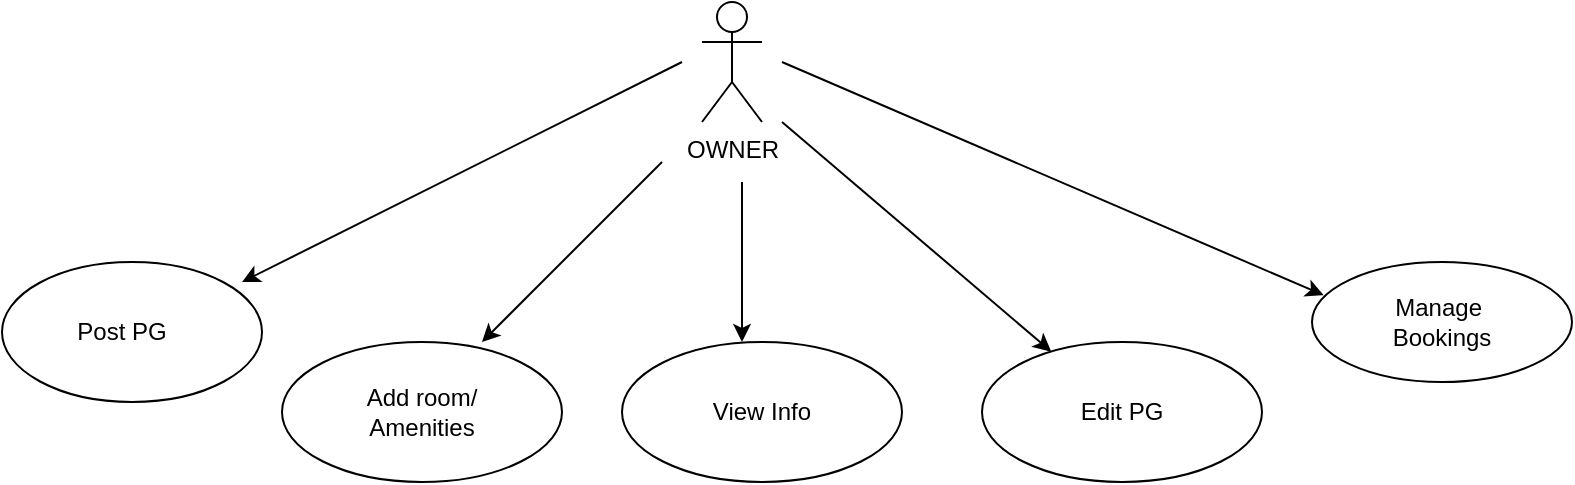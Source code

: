 <mxfile version="24.8.4">
  <diagram name="Page-1" id="Wm3QknDa_GO_ExQg4IXF">
    <mxGraphModel dx="1050" dy="557" grid="1" gridSize="10" guides="1" tooltips="1" connect="1" arrows="1" fold="1" page="1" pageScale="1" pageWidth="850" pageHeight="1100" math="0" shadow="0">
      <root>
        <mxCell id="0" />
        <mxCell id="1" parent="0" />
        <mxCell id="R9kmmKXREx6w3i0VIAxg-1" value="OWNER" style="shape=umlActor;verticalLabelPosition=bottom;verticalAlign=top;html=1;outlineConnect=0;" parent="1" vertex="1">
          <mxGeometry x="380" y="80" width="30" height="60" as="geometry" />
        </mxCell>
        <mxCell id="R9kmmKXREx6w3i0VIAxg-2" value="" style="ellipse;whiteSpace=wrap;html=1;" parent="1" vertex="1">
          <mxGeometry x="340" y="250" width="140" height="70" as="geometry" />
        </mxCell>
        <mxCell id="R9kmmKXREx6w3i0VIAxg-3" value="" style="ellipse;whiteSpace=wrap;html=1;" parent="1" vertex="1">
          <mxGeometry x="170" y="250" width="140" height="70" as="geometry" />
        </mxCell>
        <mxCell id="R9kmmKXREx6w3i0VIAxg-4" value="" style="ellipse;whiteSpace=wrap;html=1;" parent="1" vertex="1">
          <mxGeometry x="30" y="210" width="130" height="70" as="geometry" />
        </mxCell>
        <mxCell id="R9kmmKXREx6w3i0VIAxg-5" value="" style="ellipse;whiteSpace=wrap;html=1;" parent="1" vertex="1">
          <mxGeometry x="520" y="250" width="140" height="70" as="geometry" />
        </mxCell>
        <mxCell id="R9kmmKXREx6w3i0VIAxg-6" value="" style="endArrow=classic;html=1;rounded=0;" parent="1" edge="1">
          <mxGeometry width="50" height="50" relative="1" as="geometry">
            <mxPoint x="370" y="110" as="sourcePoint" />
            <mxPoint x="150" y="220" as="targetPoint" />
          </mxGeometry>
        </mxCell>
        <mxCell id="R9kmmKXREx6w3i0VIAxg-7" value="" style="endArrow=classic;html=1;rounded=0;" parent="1" edge="1">
          <mxGeometry width="50" height="50" relative="1" as="geometry">
            <mxPoint x="400" y="170" as="sourcePoint" />
            <mxPoint x="400" y="250" as="targetPoint" />
            <Array as="points">
              <mxPoint x="400" y="220" />
            </Array>
          </mxGeometry>
        </mxCell>
        <mxCell id="R9kmmKXREx6w3i0VIAxg-8" value="" style="endArrow=classic;html=1;rounded=0;" parent="1" edge="1">
          <mxGeometry width="50" height="50" relative="1" as="geometry">
            <mxPoint x="360" y="160" as="sourcePoint" />
            <mxPoint x="270" y="250" as="targetPoint" />
          </mxGeometry>
        </mxCell>
        <mxCell id="R9kmmKXREx6w3i0VIAxg-9" value="" style="endArrow=classic;html=1;rounded=0;" parent="1" target="R9kmmKXREx6w3i0VIAxg-5" edge="1">
          <mxGeometry width="50" height="50" relative="1" as="geometry">
            <mxPoint x="420" y="140" as="sourcePoint" />
            <mxPoint x="540" y="150" as="targetPoint" />
          </mxGeometry>
        </mxCell>
        <mxCell id="R9kmmKXREx6w3i0VIAxg-10" value="Post PG" style="text;html=1;align=center;verticalAlign=middle;whiteSpace=wrap;rounded=0;" parent="1" vertex="1">
          <mxGeometry x="60" y="230" width="60" height="30" as="geometry" />
        </mxCell>
        <mxCell id="R9kmmKXREx6w3i0VIAxg-11" value="Add room/&lt;div&gt;Amenities&lt;/div&gt;" style="text;html=1;align=center;verticalAlign=middle;whiteSpace=wrap;rounded=0;" parent="1" vertex="1">
          <mxGeometry x="210" y="270" width="60" height="30" as="geometry" />
        </mxCell>
        <mxCell id="R9kmmKXREx6w3i0VIAxg-12" value="View Info" style="text;html=1;align=center;verticalAlign=middle;whiteSpace=wrap;rounded=0;" parent="1" vertex="1">
          <mxGeometry x="380" y="270" width="60" height="30" as="geometry" />
        </mxCell>
        <mxCell id="R9kmmKXREx6w3i0VIAxg-13" value="Edit PG" style="text;html=1;align=center;verticalAlign=middle;whiteSpace=wrap;rounded=0;" parent="1" vertex="1">
          <mxGeometry x="560" y="270" width="60" height="30" as="geometry" />
        </mxCell>
        <mxCell id="R2cXglGYyRb3msmu7r0o-1" value="" style="ellipse;whiteSpace=wrap;html=1;" vertex="1" parent="1">
          <mxGeometry x="685" y="210" width="130" height="60" as="geometry" />
        </mxCell>
        <mxCell id="R2cXglGYyRb3msmu7r0o-2" value="Manage&amp;nbsp;&lt;div&gt;Bookings&lt;/div&gt;" style="text;html=1;align=center;verticalAlign=middle;whiteSpace=wrap;rounded=0;" vertex="1" parent="1">
          <mxGeometry x="720" y="225" width="60" height="30" as="geometry" />
        </mxCell>
        <mxCell id="R2cXglGYyRb3msmu7r0o-5" value="" style="endArrow=classic;html=1;rounded=0;entryX=0.045;entryY=0.277;entryDx=0;entryDy=0;entryPerimeter=0;" edge="1" parent="1" target="R2cXglGYyRb3msmu7r0o-1">
          <mxGeometry width="50" height="50" relative="1" as="geometry">
            <mxPoint x="420" y="110" as="sourcePoint" />
            <mxPoint x="680" y="220" as="targetPoint" />
          </mxGeometry>
        </mxCell>
      </root>
    </mxGraphModel>
  </diagram>
</mxfile>
